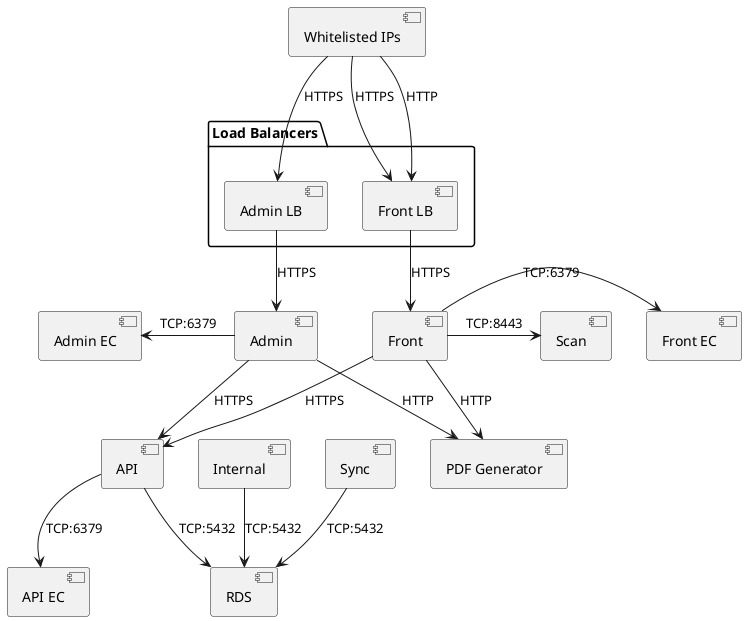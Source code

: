 @startuml
    [Internal]
    [Sync]
    [API]

    package "Load Balancers" {
        [Admin LB]
        [Front LB]
    }

    [Whitelisted IPs] -down-> [Admin LB]: HTTPS
    [Whitelisted IPs] -down-> [Front LB]: HTTPS
    [Whitelisted IPs] -down-> [Front LB]: HTTP

    [Admin LB] -down-> [Admin]: HTTPS
    [Front LB] -down-> [Front]: HTTPS

    [Admin] -down-> [API]: HTTPS
    [Admin] -left-> [Admin EC]: TCP:6379
    [Admin] -down-> [PDF Generator]: HTTP

    [API] -down-> [RDS]: TCP:5432
    [API] -down-> [API EC]: TCP:6379

    [Front] -> [API]: HTTPS
    [Front] -right-> [Front EC]: TCP:6379
    [Front] -down-> [PDF Generator]: HTTP
    [Front] -> [Scan]: TCP:8443

    [Sync] -down-> [RDS]: TCP:5432

    [Internal] -down-> [RDS]: TCP:5432
@enduml
